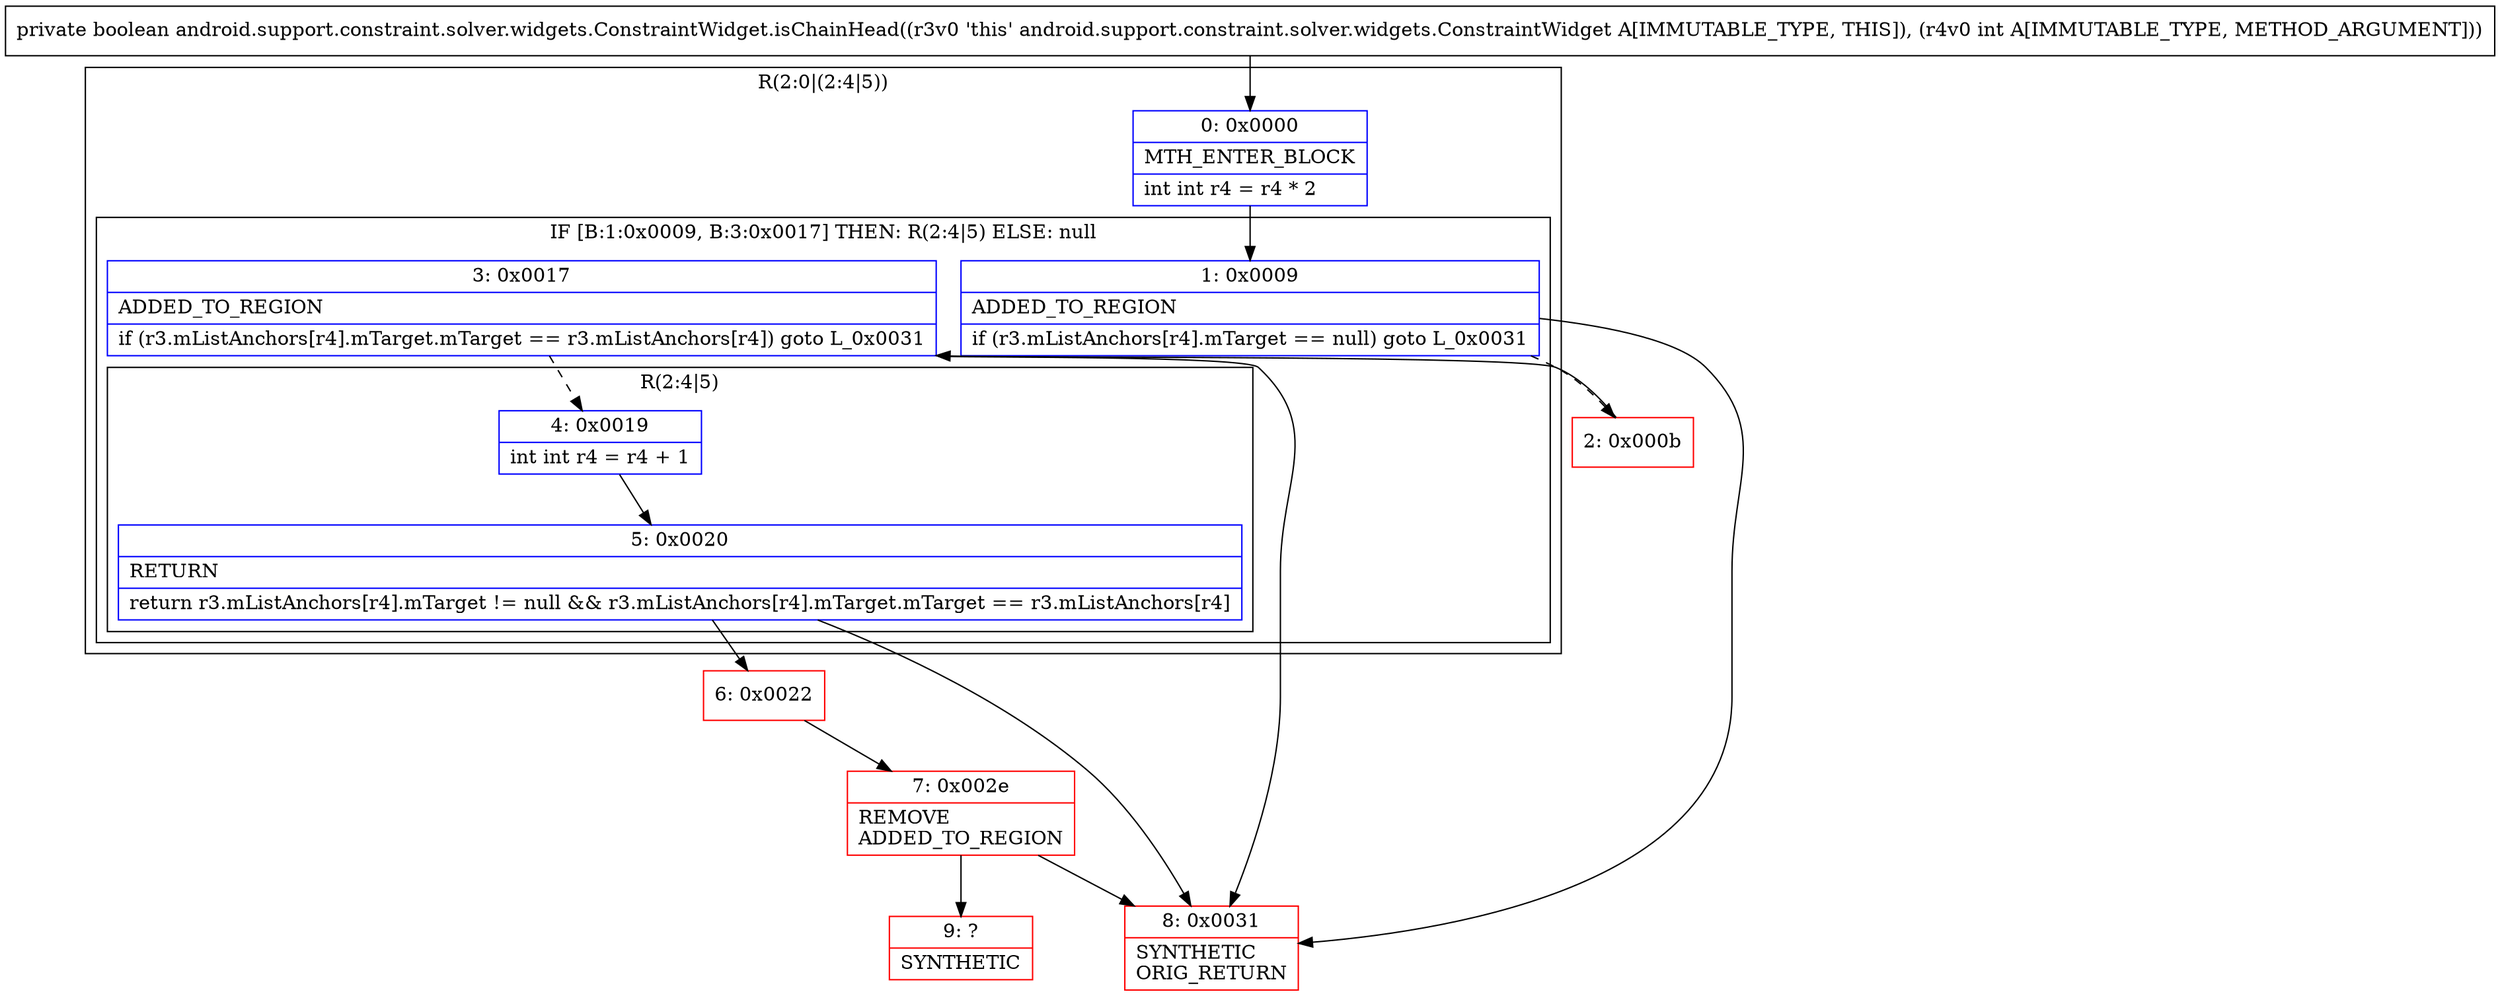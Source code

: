 digraph "CFG forandroid.support.constraint.solver.widgets.ConstraintWidget.isChainHead(I)Z" {
subgraph cluster_Region_238802685 {
label = "R(2:0|(2:4|5))";
node [shape=record,color=blue];
Node_0 [shape=record,label="{0\:\ 0x0000|MTH_ENTER_BLOCK\l|int int r4 = r4 * 2\l}"];
subgraph cluster_IfRegion_1860852811 {
label = "IF [B:1:0x0009, B:3:0x0017] THEN: R(2:4|5) ELSE: null";
node [shape=record,color=blue];
Node_1 [shape=record,label="{1\:\ 0x0009|ADDED_TO_REGION\l|if (r3.mListAnchors[r4].mTarget == null) goto L_0x0031\l}"];
Node_3 [shape=record,label="{3\:\ 0x0017|ADDED_TO_REGION\l|if (r3.mListAnchors[r4].mTarget.mTarget == r3.mListAnchors[r4]) goto L_0x0031\l}"];
subgraph cluster_Region_2143261071 {
label = "R(2:4|5)";
node [shape=record,color=blue];
Node_4 [shape=record,label="{4\:\ 0x0019|int int r4 = r4 + 1\l}"];
Node_5 [shape=record,label="{5\:\ 0x0020|RETURN\l|return r3.mListAnchors[r4].mTarget != null && r3.mListAnchors[r4].mTarget.mTarget == r3.mListAnchors[r4]\l}"];
}
}
}
Node_2 [shape=record,color=red,label="{2\:\ 0x000b}"];
Node_6 [shape=record,color=red,label="{6\:\ 0x0022}"];
Node_7 [shape=record,color=red,label="{7\:\ 0x002e|REMOVE\lADDED_TO_REGION\l}"];
Node_8 [shape=record,color=red,label="{8\:\ 0x0031|SYNTHETIC\lORIG_RETURN\l}"];
Node_9 [shape=record,color=red,label="{9\:\ ?|SYNTHETIC\l}"];
MethodNode[shape=record,label="{private boolean android.support.constraint.solver.widgets.ConstraintWidget.isChainHead((r3v0 'this' android.support.constraint.solver.widgets.ConstraintWidget A[IMMUTABLE_TYPE, THIS]), (r4v0 int A[IMMUTABLE_TYPE, METHOD_ARGUMENT])) }"];
MethodNode -> Node_0;
Node_0 -> Node_1;
Node_1 -> Node_2[style=dashed];
Node_1 -> Node_8;
Node_3 -> Node_4[style=dashed];
Node_3 -> Node_8;
Node_4 -> Node_5;
Node_5 -> Node_6;
Node_5 -> Node_8;
Node_2 -> Node_3;
Node_6 -> Node_7;
Node_7 -> Node_8;
Node_7 -> Node_9;
}

